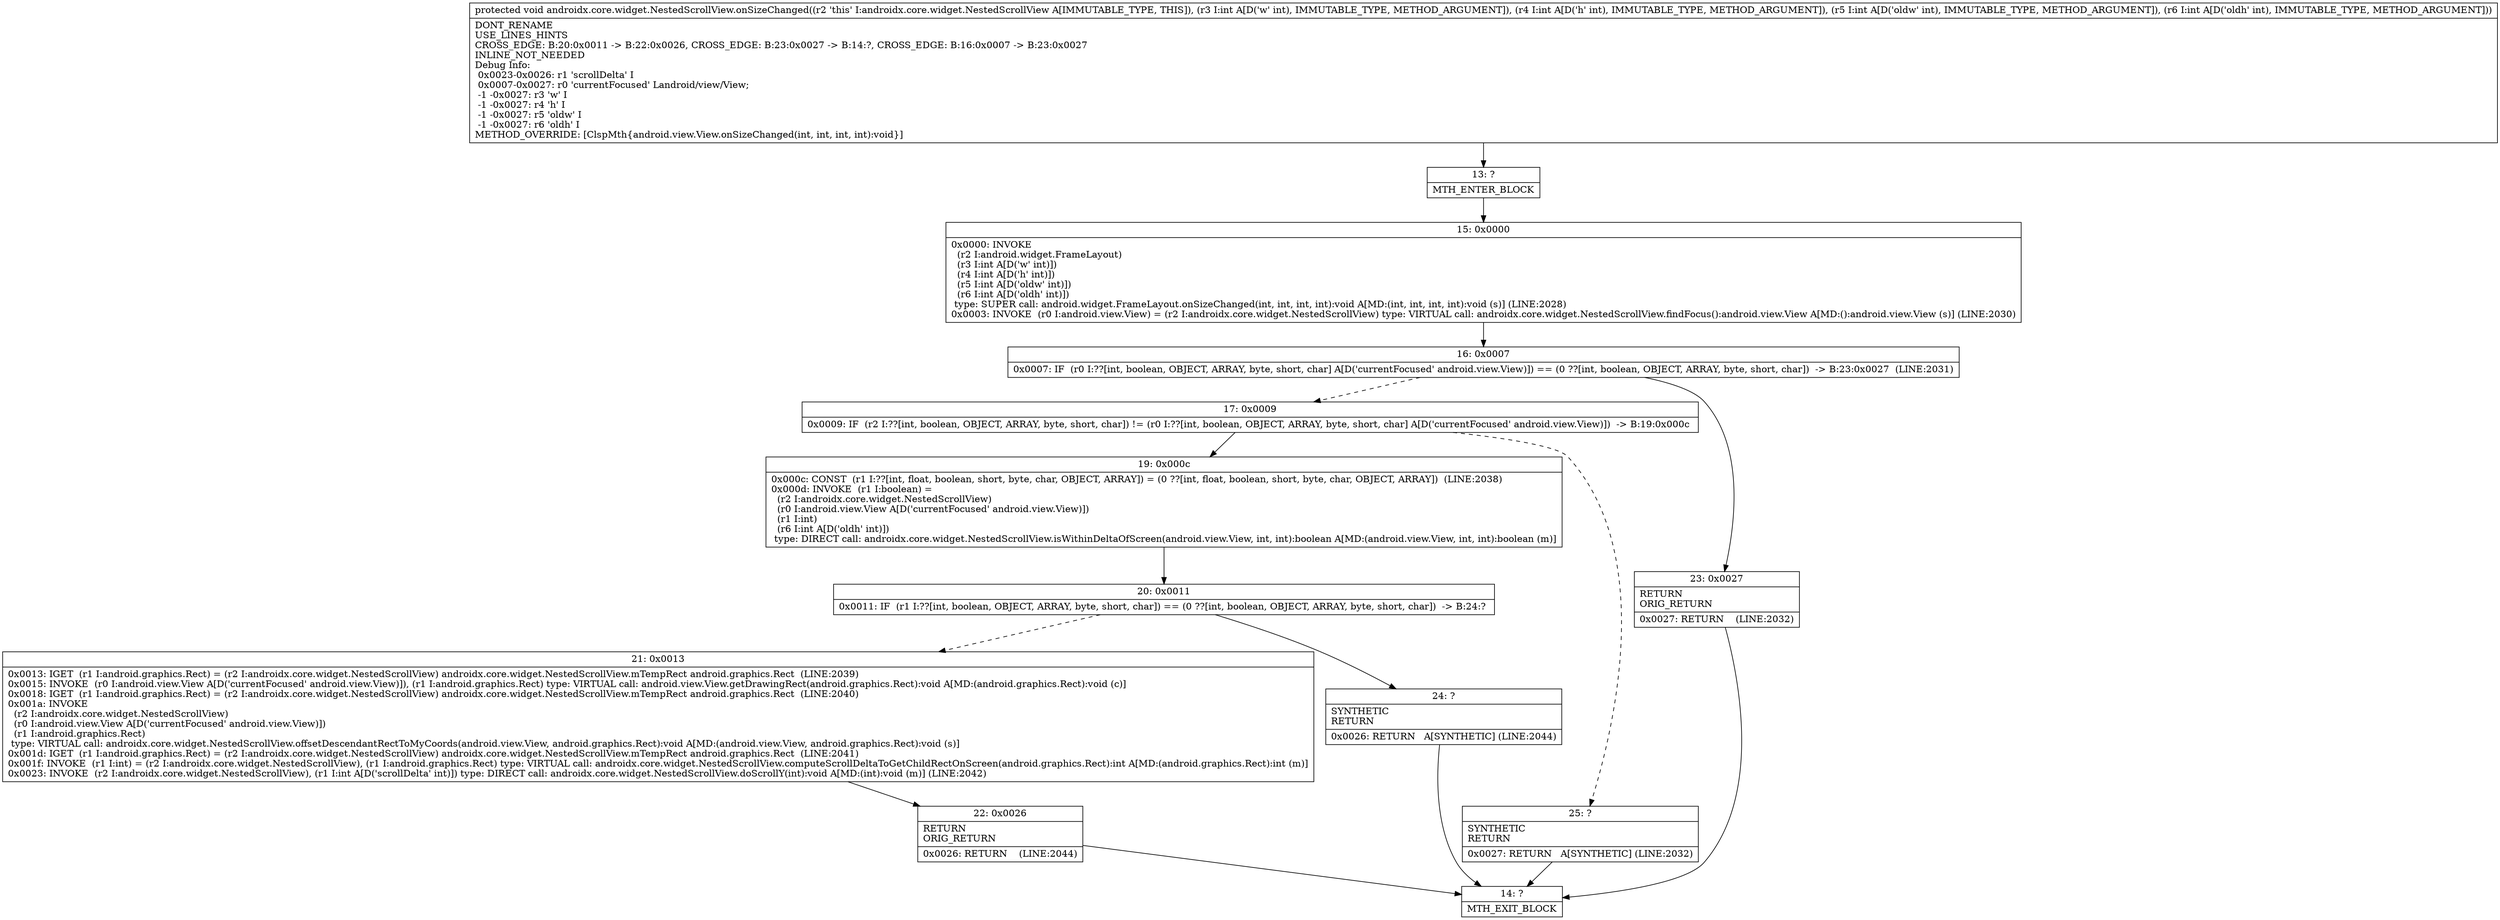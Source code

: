 digraph "CFG forandroidx.core.widget.NestedScrollView.onSizeChanged(IIII)V" {
Node_13 [shape=record,label="{13\:\ ?|MTH_ENTER_BLOCK\l}"];
Node_15 [shape=record,label="{15\:\ 0x0000|0x0000: INVOKE  \l  (r2 I:android.widget.FrameLayout)\l  (r3 I:int A[D('w' int)])\l  (r4 I:int A[D('h' int)])\l  (r5 I:int A[D('oldw' int)])\l  (r6 I:int A[D('oldh' int)])\l type: SUPER call: android.widget.FrameLayout.onSizeChanged(int, int, int, int):void A[MD:(int, int, int, int):void (s)] (LINE:2028)\l0x0003: INVOKE  (r0 I:android.view.View) = (r2 I:androidx.core.widget.NestedScrollView) type: VIRTUAL call: androidx.core.widget.NestedScrollView.findFocus():android.view.View A[MD:():android.view.View (s)] (LINE:2030)\l}"];
Node_16 [shape=record,label="{16\:\ 0x0007|0x0007: IF  (r0 I:??[int, boolean, OBJECT, ARRAY, byte, short, char] A[D('currentFocused' android.view.View)]) == (0 ??[int, boolean, OBJECT, ARRAY, byte, short, char])  \-\> B:23:0x0027  (LINE:2031)\l}"];
Node_17 [shape=record,label="{17\:\ 0x0009|0x0009: IF  (r2 I:??[int, boolean, OBJECT, ARRAY, byte, short, char]) != (r0 I:??[int, boolean, OBJECT, ARRAY, byte, short, char] A[D('currentFocused' android.view.View)])  \-\> B:19:0x000c \l}"];
Node_19 [shape=record,label="{19\:\ 0x000c|0x000c: CONST  (r1 I:??[int, float, boolean, short, byte, char, OBJECT, ARRAY]) = (0 ??[int, float, boolean, short, byte, char, OBJECT, ARRAY])  (LINE:2038)\l0x000d: INVOKE  (r1 I:boolean) = \l  (r2 I:androidx.core.widget.NestedScrollView)\l  (r0 I:android.view.View A[D('currentFocused' android.view.View)])\l  (r1 I:int)\l  (r6 I:int A[D('oldh' int)])\l type: DIRECT call: androidx.core.widget.NestedScrollView.isWithinDeltaOfScreen(android.view.View, int, int):boolean A[MD:(android.view.View, int, int):boolean (m)]\l}"];
Node_20 [shape=record,label="{20\:\ 0x0011|0x0011: IF  (r1 I:??[int, boolean, OBJECT, ARRAY, byte, short, char]) == (0 ??[int, boolean, OBJECT, ARRAY, byte, short, char])  \-\> B:24:? \l}"];
Node_21 [shape=record,label="{21\:\ 0x0013|0x0013: IGET  (r1 I:android.graphics.Rect) = (r2 I:androidx.core.widget.NestedScrollView) androidx.core.widget.NestedScrollView.mTempRect android.graphics.Rect  (LINE:2039)\l0x0015: INVOKE  (r0 I:android.view.View A[D('currentFocused' android.view.View)]), (r1 I:android.graphics.Rect) type: VIRTUAL call: android.view.View.getDrawingRect(android.graphics.Rect):void A[MD:(android.graphics.Rect):void (c)]\l0x0018: IGET  (r1 I:android.graphics.Rect) = (r2 I:androidx.core.widget.NestedScrollView) androidx.core.widget.NestedScrollView.mTempRect android.graphics.Rect  (LINE:2040)\l0x001a: INVOKE  \l  (r2 I:androidx.core.widget.NestedScrollView)\l  (r0 I:android.view.View A[D('currentFocused' android.view.View)])\l  (r1 I:android.graphics.Rect)\l type: VIRTUAL call: androidx.core.widget.NestedScrollView.offsetDescendantRectToMyCoords(android.view.View, android.graphics.Rect):void A[MD:(android.view.View, android.graphics.Rect):void (s)]\l0x001d: IGET  (r1 I:android.graphics.Rect) = (r2 I:androidx.core.widget.NestedScrollView) androidx.core.widget.NestedScrollView.mTempRect android.graphics.Rect  (LINE:2041)\l0x001f: INVOKE  (r1 I:int) = (r2 I:androidx.core.widget.NestedScrollView), (r1 I:android.graphics.Rect) type: VIRTUAL call: androidx.core.widget.NestedScrollView.computeScrollDeltaToGetChildRectOnScreen(android.graphics.Rect):int A[MD:(android.graphics.Rect):int (m)]\l0x0023: INVOKE  (r2 I:androidx.core.widget.NestedScrollView), (r1 I:int A[D('scrollDelta' int)]) type: DIRECT call: androidx.core.widget.NestedScrollView.doScrollY(int):void A[MD:(int):void (m)] (LINE:2042)\l}"];
Node_22 [shape=record,label="{22\:\ 0x0026|RETURN\lORIG_RETURN\l|0x0026: RETURN    (LINE:2044)\l}"];
Node_14 [shape=record,label="{14\:\ ?|MTH_EXIT_BLOCK\l}"];
Node_24 [shape=record,label="{24\:\ ?|SYNTHETIC\lRETURN\l|0x0026: RETURN   A[SYNTHETIC] (LINE:2044)\l}"];
Node_25 [shape=record,label="{25\:\ ?|SYNTHETIC\lRETURN\l|0x0027: RETURN   A[SYNTHETIC] (LINE:2032)\l}"];
Node_23 [shape=record,label="{23\:\ 0x0027|RETURN\lORIG_RETURN\l|0x0027: RETURN    (LINE:2032)\l}"];
MethodNode[shape=record,label="{protected void androidx.core.widget.NestedScrollView.onSizeChanged((r2 'this' I:androidx.core.widget.NestedScrollView A[IMMUTABLE_TYPE, THIS]), (r3 I:int A[D('w' int), IMMUTABLE_TYPE, METHOD_ARGUMENT]), (r4 I:int A[D('h' int), IMMUTABLE_TYPE, METHOD_ARGUMENT]), (r5 I:int A[D('oldw' int), IMMUTABLE_TYPE, METHOD_ARGUMENT]), (r6 I:int A[D('oldh' int), IMMUTABLE_TYPE, METHOD_ARGUMENT]))  | DONT_RENAME\lUSE_LINES_HINTS\lCROSS_EDGE: B:20:0x0011 \-\> B:22:0x0026, CROSS_EDGE: B:23:0x0027 \-\> B:14:?, CROSS_EDGE: B:16:0x0007 \-\> B:23:0x0027\lINLINE_NOT_NEEDED\lDebug Info:\l  0x0023\-0x0026: r1 'scrollDelta' I\l  0x0007\-0x0027: r0 'currentFocused' Landroid\/view\/View;\l  \-1 \-0x0027: r3 'w' I\l  \-1 \-0x0027: r4 'h' I\l  \-1 \-0x0027: r5 'oldw' I\l  \-1 \-0x0027: r6 'oldh' I\lMETHOD_OVERRIDE: [ClspMth\{android.view.View.onSizeChanged(int, int, int, int):void\}]\l}"];
MethodNode -> Node_13;Node_13 -> Node_15;
Node_15 -> Node_16;
Node_16 -> Node_17[style=dashed];
Node_16 -> Node_23;
Node_17 -> Node_19;
Node_17 -> Node_25[style=dashed];
Node_19 -> Node_20;
Node_20 -> Node_21[style=dashed];
Node_20 -> Node_24;
Node_21 -> Node_22;
Node_22 -> Node_14;
Node_24 -> Node_14;
Node_25 -> Node_14;
Node_23 -> Node_14;
}

